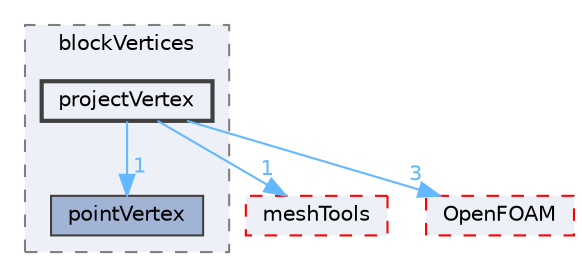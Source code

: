 digraph "src/mesh/blockMesh/blockVertices/projectVertex"
{
 // LATEX_PDF_SIZE
  bgcolor="transparent";
  edge [fontname=Helvetica,fontsize=10,labelfontname=Helvetica,labelfontsize=10];
  node [fontname=Helvetica,fontsize=10,shape=box,height=0.2,width=0.4];
  compound=true
  subgraph clusterdir_93895511c18a9f0db9f27c0c000f3eac {
    graph [ bgcolor="#edf0f7", pencolor="grey50", label="blockVertices", fontname=Helvetica,fontsize=10 style="filled,dashed", URL="dir_93895511c18a9f0db9f27c0c000f3eac.html",tooltip=""]
  dir_df4adc4054a821e3ef958209b5cb18c8 [label="pointVertex", fillcolor="#a2b4d6", color="grey25", style="filled", URL="dir_df4adc4054a821e3ef958209b5cb18c8.html",tooltip=""];
  dir_b3fab57276d4aa2c935234fda49f879e [label="projectVertex", fillcolor="#edf0f7", color="grey25", style="filled,bold", URL="dir_b3fab57276d4aa2c935234fda49f879e.html",tooltip=""];
  }
  dir_ae30ad0bef50cf391b24c614251bb9fd [label="meshTools", fillcolor="#edf0f7", color="red", style="filled,dashed", URL="dir_ae30ad0bef50cf391b24c614251bb9fd.html",tooltip=""];
  dir_c5473ff19b20e6ec4dfe5c310b3778a8 [label="OpenFOAM", fillcolor="#edf0f7", color="red", style="filled,dashed", URL="dir_c5473ff19b20e6ec4dfe5c310b3778a8.html",tooltip=""];
  dir_b3fab57276d4aa2c935234fda49f879e->dir_ae30ad0bef50cf391b24c614251bb9fd [headlabel="1", labeldistance=1.5 headhref="dir_003107_002382.html" href="dir_003107_002382.html" color="steelblue1" fontcolor="steelblue1"];
  dir_b3fab57276d4aa2c935234fda49f879e->dir_c5473ff19b20e6ec4dfe5c310b3778a8 [headlabel="3", labeldistance=1.5 headhref="dir_003107_002695.html" href="dir_003107_002695.html" color="steelblue1" fontcolor="steelblue1"];
  dir_b3fab57276d4aa2c935234fda49f879e->dir_df4adc4054a821e3ef958209b5cb18c8 [headlabel="1", labeldistance=1.5 headhref="dir_003107_002967.html" href="dir_003107_002967.html" color="steelblue1" fontcolor="steelblue1"];
}
